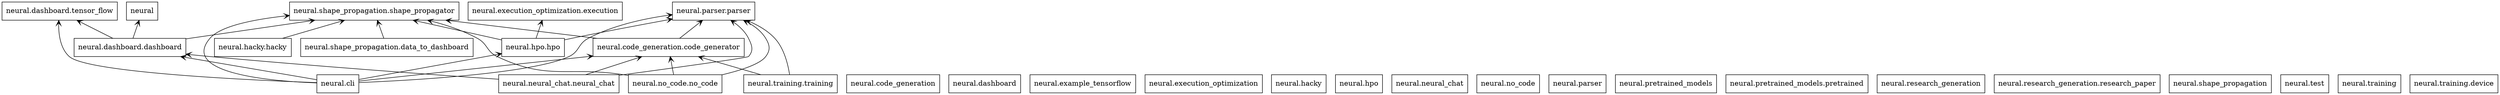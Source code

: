 digraph "packages" {
rankdir=BT
charset="utf-8"
"neural" [color="black", label=<neural>, shape="box", style="solid"];
"neural.cli" [color="black", label=<neural.cli>, shape="box", style="solid"];
"neural.code_generation" [color="black", label=<neural.code_generation>, shape="box", style="solid"];
"neural.code_generation.code_generator" [color="black", label=<neural.code_generation.code_generator>, shape="box", style="solid"];
"neural.dashboard" [color="black", label=<neural.dashboard>, shape="box", style="solid"];
"neural.dashboard.dashboard" [color="black", label=<neural.dashboard.dashboard>, shape="box", style="solid"];
"neural.dashboard.tensor_flow" [color="black", label=<neural.dashboard.tensor_flow>, shape="box", style="solid"];
"neural.example_tensorflow" [color="black", label=<neural.example_tensorflow>, shape="box", style="solid"];
"neural.execution_optimization" [color="black", label=<neural.execution_optimization>, shape="box", style="solid"];
"neural.execution_optimization.execution" [color="black", label=<neural.execution_optimization.execution>, shape="box", style="solid"];
"neural.hacky" [color="black", label=<neural.hacky>, shape="box", style="solid"];
"neural.hacky.hacky" [color="black", label=<neural.hacky.hacky>, shape="box", style="solid"];
"neural.hpo" [color="black", label=<neural.hpo>, shape="box", style="solid"];
"neural.hpo.hpo" [color="black", label=<neural.hpo.hpo>, shape="box", style="solid"];
"neural.neural_chat" [color="black", label=<neural.neural_chat>, shape="box", style="solid"];
"neural.neural_chat.neural_chat" [color="black", label=<neural.neural_chat.neural_chat>, shape="box", style="solid"];
"neural.no_code" [color="black", label=<neural.no_code>, shape="box", style="solid"];
"neural.no_code.no_code" [color="black", label=<neural.no_code.no_code>, shape="box", style="solid"];
"neural.parser" [color="black", label=<neural.parser>, shape="box", style="solid"];
"neural.parser.parser" [color="black", label=<neural.parser.parser>, shape="box", style="solid"];
"neural.pretrained_models" [color="black", label=<neural.pretrained_models>, shape="box", style="solid"];
"neural.pretrained_models.pretrained" [color="black", label=<neural.pretrained_models.pretrained>, shape="box", style="solid"];
"neural.research_generation" [color="black", label=<neural.research_generation>, shape="box", style="solid"];
"neural.research_generation.research_paper" [color="black", label=<neural.research_generation.research_paper>, shape="box", style="solid"];
"neural.shape_propagation" [color="black", label=<neural.shape_propagation>, shape="box", style="solid"];
"neural.shape_propagation.data_to_dashboard" [color="black", label=<neural.shape_propagation.data_to_dashboard>, shape="box", style="solid"];
"neural.shape_propagation.shape_propagator" [color="black", label=<neural.shape_propagation.shape_propagator>, shape="box", style="solid"];
"neural.test" [color="black", label=<neural.test>, shape="box", style="solid"];
"neural.training" [color="black", label=<neural.training>, shape="box", style="solid"];
"neural.training.device" [color="black", label=<neural.training.device>, shape="box", style="solid"];
"neural.training.training" [color="black", label=<neural.training.training>, shape="box", style="solid"];
"neural.cli" -> "neural.code_generation.code_generator" [arrowhead="open", arrowtail="none"];
"neural.cli" -> "neural.dashboard.dashboard" [arrowhead="open", arrowtail="none"];
"neural.cli" -> "neural.dashboard.tensor_flow" [arrowhead="open", arrowtail="none"];
"neural.cli" -> "neural.hpo.hpo" [arrowhead="open", arrowtail="none"];
"neural.cli" -> "neural.parser.parser" [arrowhead="open", arrowtail="none"];
"neural.cli" -> "neural.shape_propagation.shape_propagator" [arrowhead="open", arrowtail="none"];
"neural.code_generation.code_generator" -> "neural.parser.parser" [arrowhead="open", arrowtail="none"];
"neural.code_generation.code_generator" -> "neural.shape_propagation.shape_propagator" [arrowhead="open", arrowtail="none"];
"neural.dashboard.dashboard" -> "neural" [arrowhead="open", arrowtail="none"];
"neural.dashboard.dashboard" -> "neural.dashboard.tensor_flow" [arrowhead="open", arrowtail="none"];
"neural.dashboard.dashboard" -> "neural.shape_propagation.shape_propagator" [arrowhead="open", arrowtail="none"];
"neural.hacky.hacky" -> "neural.shape_propagation.shape_propagator" [arrowhead="open", arrowtail="none"];
"neural.hpo.hpo" -> "neural.execution_optimization.execution" [arrowhead="open", arrowtail="none"];
"neural.hpo.hpo" -> "neural.parser.parser" [arrowhead="open", arrowtail="none"];
"neural.hpo.hpo" -> "neural.shape_propagation.shape_propagator" [arrowhead="open", arrowtail="none"];
"neural.neural_chat.neural_chat" -> "neural.code_generation.code_generator" [arrowhead="open", arrowtail="none"];
"neural.neural_chat.neural_chat" -> "neural.dashboard.dashboard" [arrowhead="open", arrowtail="none"];
"neural.neural_chat.neural_chat" -> "neural.parser.parser" [arrowhead="open", arrowtail="none"];
"neural.no_code.no_code" -> "neural.code_generation.code_generator" [arrowhead="open", arrowtail="none"];
"neural.no_code.no_code" -> "neural.parser.parser" [arrowhead="open", arrowtail="none"];
"neural.no_code.no_code" -> "neural.shape_propagation.shape_propagator" [arrowhead="open", arrowtail="none"];
"neural.shape_propagation.data_to_dashboard" -> "neural.shape_propagation.shape_propagator" [arrowhead="open", arrowtail="none"];
"neural.training.training" -> "neural.code_generation.code_generator" [arrowhead="open", arrowtail="none"];
"neural.training.training" -> "neural.parser.parser" [arrowhead="open", arrowtail="none"];
}
